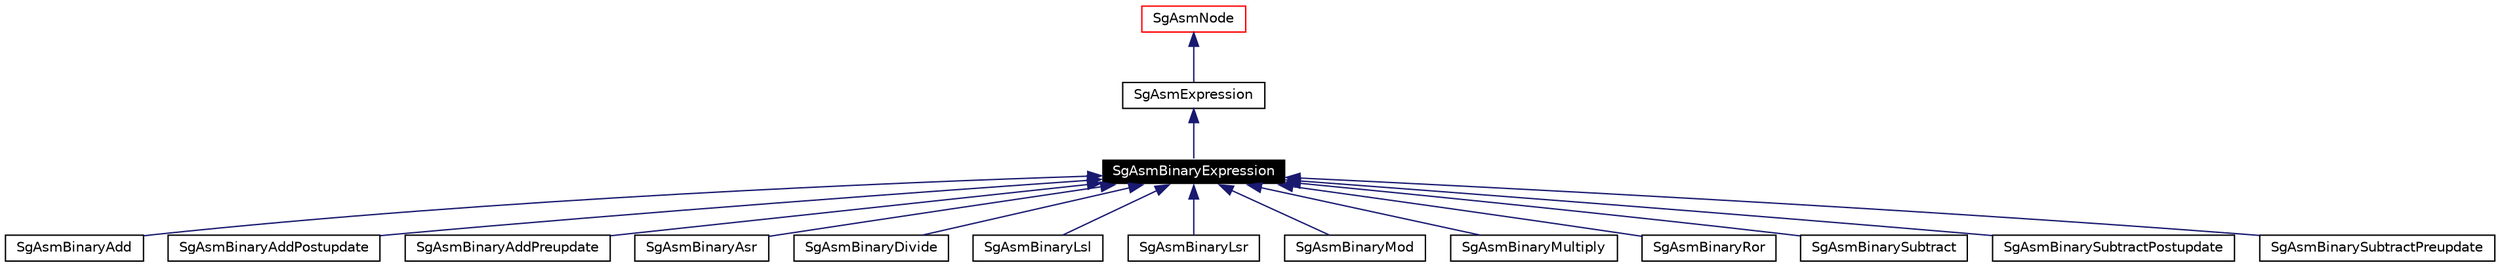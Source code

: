 digraph G
{
  edge [fontname="Helvetica",fontsize=10,labelfontname="Helvetica",labelfontsize=10];
  node [fontname="Helvetica",fontsize=10,shape=record];
  Node1 [label="SgAsmBinaryExpression",height=0.2,width=0.4,color="white", fillcolor="black", style="filled" fontcolor="white"];
  Node2 -> Node1 [dir=back,color="midnightblue",fontsize=10,style="solid",fontname="Helvetica"];
  Node2 [label="SgAsmExpression",height=0.2,width=0.4,color="black",URL="$classSgAsmExpression.html"];
  Node3 -> Node2 [dir=back,color="midnightblue",fontsize=10,style="solid",fontname="Helvetica"];
  Node3 [label="SgAsmNode",height=0.2,width=0.4,color="red",URL="$classSgAsmNode.html"];
  Node1 -> Node4 [dir=back,color="midnightblue",fontsize=10,style="solid",fontname="Helvetica"];
  Node4 [label="SgAsmBinaryAdd",height=0.2,width=0.4,color="black",URL="$classSgAsmBinaryAdd.html"];
  Node1 -> Node5 [dir=back,color="midnightblue",fontsize=10,style="solid",fontname="Helvetica"];
  Node5 [label="SgAsmBinaryAddPostupdate",height=0.2,width=0.4,color="black",URL="$classSgAsmBinaryAddPostupdate.html"];
  Node1 -> Node6 [dir=back,color="midnightblue",fontsize=10,style="solid",fontname="Helvetica"];
  Node6 [label="SgAsmBinaryAddPreupdate",height=0.2,width=0.4,color="black",URL="$classSgAsmBinaryAddPreupdate.html"];
  Node1 -> Node7 [dir=back,color="midnightblue",fontsize=10,style="solid",fontname="Helvetica"];
  Node7 [label="SgAsmBinaryAsr",height=0.2,width=0.4,color="black",URL="$classSgAsmBinaryAsr.html"];
  Node1 -> Node8 [dir=back,color="midnightblue",fontsize=10,style="solid",fontname="Helvetica"];
  Node8 [label="SgAsmBinaryDivide",height=0.2,width=0.4,color="black",URL="$classSgAsmBinaryDivide.html"];
  Node1 -> Node9 [dir=back,color="midnightblue",fontsize=10,style="solid",fontname="Helvetica"];
  Node9 [label="SgAsmBinaryLsl",height=0.2,width=0.4,color="black",URL="$classSgAsmBinaryLsl.html"];
  Node1 -> Node10 [dir=back,color="midnightblue",fontsize=10,style="solid",fontname="Helvetica"];
  Node10 [label="SgAsmBinaryLsr",height=0.2,width=0.4,color="black",URL="$classSgAsmBinaryLsr.html"];
  Node1 -> Node11 [dir=back,color="midnightblue",fontsize=10,style="solid",fontname="Helvetica"];
  Node11 [label="SgAsmBinaryMod",height=0.2,width=0.4,color="black",URL="$classSgAsmBinaryMod.html"];
  Node1 -> Node12 [dir=back,color="midnightblue",fontsize=10,style="solid",fontname="Helvetica"];
  Node12 [label="SgAsmBinaryMultiply",height=0.2,width=0.4,color="black",URL="$classSgAsmBinaryMultiply.html"];
  Node1 -> Node13 [dir=back,color="midnightblue",fontsize=10,style="solid",fontname="Helvetica"];
  Node13 [label="SgAsmBinaryRor",height=0.2,width=0.4,color="black",URL="$classSgAsmBinaryRor.html"];
  Node1 -> Node14 [dir=back,color="midnightblue",fontsize=10,style="solid",fontname="Helvetica"];
  Node14 [label="SgAsmBinarySubtract",height=0.2,width=0.4,color="black",URL="$classSgAsmBinarySubtract.html"];
  Node1 -> Node15 [dir=back,color="midnightblue",fontsize=10,style="solid",fontname="Helvetica"];
  Node15 [label="SgAsmBinarySubtractPostupdate",height=0.2,width=0.4,color="black",URL="$classSgAsmBinarySubtractPostupdate.html"];
  Node1 -> Node16 [dir=back,color="midnightblue",fontsize=10,style="solid",fontname="Helvetica"];
  Node16 [label="SgAsmBinarySubtractPreupdate",height=0.2,width=0.4,color="black",URL="$classSgAsmBinarySubtractPreupdate.html"];
}
